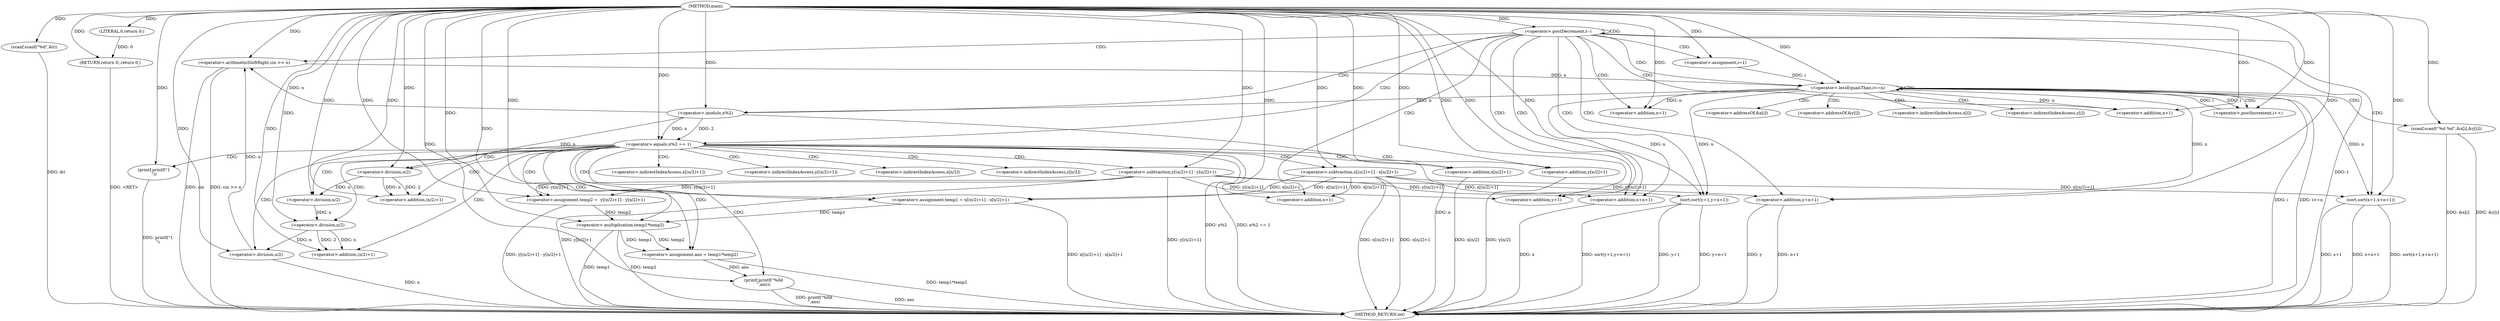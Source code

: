 digraph "main" {  
"1000101" [label = "(METHOD,main)" ]
"1000214" [label = "(METHOD_RETURN,int)" ]
"1000104" [label = "(scanf,scanf(\"%d\",&t))" ]
"1000212" [label = "(RETURN,return 0;,return 0;)" ]
"1000109" [label = "(<operator>.postDecrement,t--)" ]
"1000213" [label = "(LITERAL,0,return 0;)" ]
"1000113" [label = "(<operator>.arithmeticShiftRight,cin >> n)" ]
"1000138" [label = "(sort,sort(x+1,x+n+1))" ]
"1000147" [label = "(sort,sort(y+1,y+n+1))" ]
"1000120" [label = "(<operator>.assignment,i=1)" ]
"1000123" [label = "(<operator>.lessEqualsThan,i<=n)" ]
"1000126" [label = "(<operator>.postIncrement,i++)" ]
"1000128" [label = "(scanf,scanf(\"%d %d\",&x[i],&y[i]))" ]
"1000157" [label = "(<operator>.equals,n%2 == 1)" ]
"1000139" [label = "(<operator>.addition,x+1)" ]
"1000142" [label = "(<operator>.addition,x+n+1)" ]
"1000148" [label = "(<operator>.addition,y+1)" ]
"1000151" [label = "(<operator>.addition,y+n+1)" ]
"1000163" [label = "(printf,printf(\"1\n\"))" ]
"1000144" [label = "(<operator>.addition,n+1)" ]
"1000153" [label = "(<operator>.addition,n+1)" ]
"1000158" [label = "(<operator>.modulo,n%2)" ]
"1000170" [label = "(<operator>.assignment,temp1 = x[(n/2)+1] - x[n/2]+1)" ]
"1000187" [label = "(<operator>.assignment,temp2 =  y[(n/2)+1] - y[n/2]+1)" ]
"1000204" [label = "(<operator>.assignment,ans = temp1*temp2)" ]
"1000209" [label = "(printf,printf(\"%lld\n\",ans))" ]
"1000172" [label = "(<operator>.subtraction,x[(n/2)+1] - x[n/2]+1)" ]
"1000189" [label = "(<operator>.subtraction,y[(n/2)+1] - y[n/2]+1)" ]
"1000206" [label = "(<operator>.multiplication,temp1*temp2)" ]
"1000180" [label = "(<operator>.addition,x[n/2]+1)" ]
"1000197" [label = "(<operator>.addition,y[n/2]+1)" ]
"1000175" [label = "(<operator>.addition,(n/2)+1)" ]
"1000192" [label = "(<operator>.addition,(n/2)+1)" ]
"1000176" [label = "(<operator>.division,n/2)" ]
"1000183" [label = "(<operator>.division,n/2)" ]
"1000193" [label = "(<operator>.division,n/2)" ]
"1000200" [label = "(<operator>.division,n/2)" ]
"1000130" [label = "(<operator>.addressOf,&x[i])" ]
"1000134" [label = "(<operator>.addressOf,&y[i])" ]
"1000131" [label = "(<operator>.indirectIndexAccess,x[i])" ]
"1000135" [label = "(<operator>.indirectIndexAccess,y[i])" ]
"1000173" [label = "(<operator>.indirectIndexAccess,x[(n/2)+1])" ]
"1000190" [label = "(<operator>.indirectIndexAccess,y[(n/2)+1])" ]
"1000181" [label = "(<operator>.indirectIndexAccess,x[n/2])" ]
"1000198" [label = "(<operator>.indirectIndexAccess,y[n/2])" ]
  "1000104" -> "1000214"  [ label = "DDG: &t"] 
  "1000109" -> "1000214"  [ label = "DDG: t"] 
  "1000113" -> "1000214"  [ label = "DDG: cin >> n"] 
  "1000123" -> "1000214"  [ label = "DDG: i"] 
  "1000123" -> "1000214"  [ label = "DDG: i<=n"] 
  "1000138" -> "1000214"  [ label = "DDG: x+1"] 
  "1000142" -> "1000214"  [ label = "DDG: x"] 
  "1000138" -> "1000214"  [ label = "DDG: x+n+1"] 
  "1000138" -> "1000214"  [ label = "DDG: sort(x+1,x+n+1)"] 
  "1000147" -> "1000214"  [ label = "DDG: y+1"] 
  "1000151" -> "1000214"  [ label = "DDG: y"] 
  "1000151" -> "1000214"  [ label = "DDG: n+1"] 
  "1000147" -> "1000214"  [ label = "DDG: y+n+1"] 
  "1000147" -> "1000214"  [ label = "DDG: sort(y+1,y+n+1)"] 
  "1000158" -> "1000214"  [ label = "DDG: n"] 
  "1000157" -> "1000214"  [ label = "DDG: n%2"] 
  "1000157" -> "1000214"  [ label = "DDG: n%2 == 1"] 
  "1000172" -> "1000214"  [ label = "DDG: x[(n/2)+1]"] 
  "1000180" -> "1000214"  [ label = "DDG: x[n/2]"] 
  "1000172" -> "1000214"  [ label = "DDG: x[n/2]+1"] 
  "1000170" -> "1000214"  [ label = "DDG: x[(n/2)+1] - x[n/2]+1"] 
  "1000189" -> "1000214"  [ label = "DDG: y[(n/2)+1]"] 
  "1000200" -> "1000214"  [ label = "DDG: n"] 
  "1000197" -> "1000214"  [ label = "DDG: y[n/2]"] 
  "1000189" -> "1000214"  [ label = "DDG: y[n/2]+1"] 
  "1000187" -> "1000214"  [ label = "DDG: y[(n/2)+1] - y[n/2]+1"] 
  "1000206" -> "1000214"  [ label = "DDG: temp1"] 
  "1000206" -> "1000214"  [ label = "DDG: temp2"] 
  "1000204" -> "1000214"  [ label = "DDG: temp1*temp2"] 
  "1000209" -> "1000214"  [ label = "DDG: ans"] 
  "1000209" -> "1000214"  [ label = "DDG: printf(\"%lld\n\",ans)"] 
  "1000163" -> "1000214"  [ label = "DDG: printf(\"1\n\")"] 
  "1000128" -> "1000214"  [ label = "DDG: &x[i]"] 
  "1000128" -> "1000214"  [ label = "DDG: &y[i]"] 
  "1000212" -> "1000214"  [ label = "DDG: <RET>"] 
  "1000113" -> "1000214"  [ label = "DDG: cin"] 
  "1000101" -> "1000104"  [ label = "DDG: "] 
  "1000213" -> "1000212"  [ label = "DDG: 0"] 
  "1000101" -> "1000212"  [ label = "DDG: "] 
  "1000101" -> "1000213"  [ label = "DDG: "] 
  "1000101" -> "1000109"  [ label = "DDG: "] 
  "1000101" -> "1000113"  [ label = "DDG: "] 
  "1000158" -> "1000113"  [ label = "DDG: n"] 
  "1000200" -> "1000113"  [ label = "DDG: n"] 
  "1000101" -> "1000120"  [ label = "DDG: "] 
  "1000101" -> "1000128"  [ label = "DDG: "] 
  "1000101" -> "1000138"  [ label = "DDG: "] 
  "1000172" -> "1000138"  [ label = "DDG: x[(n/2)+1]"] 
  "1000123" -> "1000138"  [ label = "DDG: n"] 
  "1000101" -> "1000147"  [ label = "DDG: "] 
  "1000189" -> "1000147"  [ label = "DDG: y[(n/2)+1]"] 
  "1000123" -> "1000147"  [ label = "DDG: n"] 
  "1000120" -> "1000123"  [ label = "DDG: i"] 
  "1000126" -> "1000123"  [ label = "DDG: i"] 
  "1000101" -> "1000123"  [ label = "DDG: "] 
  "1000113" -> "1000123"  [ label = "DDG: n"] 
  "1000123" -> "1000126"  [ label = "DDG: i"] 
  "1000101" -> "1000126"  [ label = "DDG: "] 
  "1000172" -> "1000139"  [ label = "DDG: x[(n/2)+1]"] 
  "1000101" -> "1000139"  [ label = "DDG: "] 
  "1000172" -> "1000142"  [ label = "DDG: x[(n/2)+1]"] 
  "1000101" -> "1000142"  [ label = "DDG: "] 
  "1000123" -> "1000142"  [ label = "DDG: n"] 
  "1000189" -> "1000148"  [ label = "DDG: y[(n/2)+1]"] 
  "1000101" -> "1000148"  [ label = "DDG: "] 
  "1000189" -> "1000151"  [ label = "DDG: y[(n/2)+1]"] 
  "1000101" -> "1000151"  [ label = "DDG: "] 
  "1000123" -> "1000151"  [ label = "DDG: n"] 
  "1000158" -> "1000157"  [ label = "DDG: 2"] 
  "1000158" -> "1000157"  [ label = "DDG: n"] 
  "1000101" -> "1000157"  [ label = "DDG: "] 
  "1000123" -> "1000144"  [ label = "DDG: n"] 
  "1000101" -> "1000144"  [ label = "DDG: "] 
  "1000101" -> "1000153"  [ label = "DDG: "] 
  "1000123" -> "1000153"  [ label = "DDG: n"] 
  "1000101" -> "1000158"  [ label = "DDG: "] 
  "1000123" -> "1000158"  [ label = "DDG: n"] 
  "1000101" -> "1000163"  [ label = "DDG: "] 
  "1000172" -> "1000170"  [ label = "DDG: x[(n/2)+1]"] 
  "1000172" -> "1000170"  [ label = "DDG: x[n/2]+1"] 
  "1000189" -> "1000187"  [ label = "DDG: y[n/2]+1"] 
  "1000189" -> "1000187"  [ label = "DDG: y[(n/2)+1]"] 
  "1000206" -> "1000204"  [ label = "DDG: temp1"] 
  "1000206" -> "1000204"  [ label = "DDG: temp2"] 
  "1000101" -> "1000170"  [ label = "DDG: "] 
  "1000101" -> "1000187"  [ label = "DDG: "] 
  "1000101" -> "1000204"  [ label = "DDG: "] 
  "1000101" -> "1000209"  [ label = "DDG: "] 
  "1000204" -> "1000209"  [ label = "DDG: ans"] 
  "1000101" -> "1000172"  [ label = "DDG: "] 
  "1000101" -> "1000189"  [ label = "DDG: "] 
  "1000170" -> "1000206"  [ label = "DDG: temp1"] 
  "1000101" -> "1000206"  [ label = "DDG: "] 
  "1000187" -> "1000206"  [ label = "DDG: temp2"] 
  "1000101" -> "1000180"  [ label = "DDG: "] 
  "1000101" -> "1000197"  [ label = "DDG: "] 
  "1000176" -> "1000175"  [ label = "DDG: 2"] 
  "1000176" -> "1000175"  [ label = "DDG: n"] 
  "1000101" -> "1000175"  [ label = "DDG: "] 
  "1000193" -> "1000192"  [ label = "DDG: 2"] 
  "1000193" -> "1000192"  [ label = "DDG: n"] 
  "1000101" -> "1000192"  [ label = "DDG: "] 
  "1000158" -> "1000176"  [ label = "DDG: n"] 
  "1000101" -> "1000176"  [ label = "DDG: "] 
  "1000176" -> "1000183"  [ label = "DDG: n"] 
  "1000101" -> "1000183"  [ label = "DDG: "] 
  "1000183" -> "1000193"  [ label = "DDG: n"] 
  "1000101" -> "1000193"  [ label = "DDG: "] 
  "1000193" -> "1000200"  [ label = "DDG: n"] 
  "1000101" -> "1000200"  [ label = "DDG: "] 
  "1000109" -> "1000153"  [ label = "CDG: "] 
  "1000109" -> "1000109"  [ label = "CDG: "] 
  "1000109" -> "1000142"  [ label = "CDG: "] 
  "1000109" -> "1000139"  [ label = "CDG: "] 
  "1000109" -> "1000148"  [ label = "CDG: "] 
  "1000109" -> "1000144"  [ label = "CDG: "] 
  "1000109" -> "1000157"  [ label = "CDG: "] 
  "1000109" -> "1000120"  [ label = "CDG: "] 
  "1000109" -> "1000113"  [ label = "CDG: "] 
  "1000109" -> "1000158"  [ label = "CDG: "] 
  "1000109" -> "1000123"  [ label = "CDG: "] 
  "1000109" -> "1000147"  [ label = "CDG: "] 
  "1000109" -> "1000151"  [ label = "CDG: "] 
  "1000109" -> "1000138"  [ label = "CDG: "] 
  "1000123" -> "1000128"  [ label = "CDG: "] 
  "1000123" -> "1000135"  [ label = "CDG: "] 
  "1000123" -> "1000131"  [ label = "CDG: "] 
  "1000123" -> "1000126"  [ label = "CDG: "] 
  "1000123" -> "1000123"  [ label = "CDG: "] 
  "1000123" -> "1000130"  [ label = "CDG: "] 
  "1000123" -> "1000134"  [ label = "CDG: "] 
  "1000157" -> "1000200"  [ label = "CDG: "] 
  "1000157" -> "1000197"  [ label = "CDG: "] 
  "1000157" -> "1000180"  [ label = "CDG: "] 
  "1000157" -> "1000183"  [ label = "CDG: "] 
  "1000157" -> "1000204"  [ label = "CDG: "] 
  "1000157" -> "1000172"  [ label = "CDG: "] 
  "1000157" -> "1000189"  [ label = "CDG: "] 
  "1000157" -> "1000163"  [ label = "CDG: "] 
  "1000157" -> "1000206"  [ label = "CDG: "] 
  "1000157" -> "1000190"  [ label = "CDG: "] 
  "1000157" -> "1000173"  [ label = "CDG: "] 
  "1000157" -> "1000175"  [ label = "CDG: "] 
  "1000157" -> "1000170"  [ label = "CDG: "] 
  "1000157" -> "1000193"  [ label = "CDG: "] 
  "1000157" -> "1000192"  [ label = "CDG: "] 
  "1000157" -> "1000176"  [ label = "CDG: "] 
  "1000157" -> "1000209"  [ label = "CDG: "] 
  "1000157" -> "1000198"  [ label = "CDG: "] 
  "1000157" -> "1000187"  [ label = "CDG: "] 
  "1000157" -> "1000181"  [ label = "CDG: "] 
}
